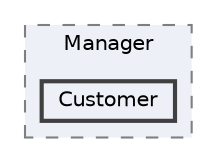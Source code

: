 digraph "101_Management_Common/Manager/Customer"
{
 // LATEX_PDF_SIZE
  bgcolor="transparent";
  edge [fontname=Helvetica,fontsize=10,labelfontname=Helvetica,labelfontsize=10];
  node [fontname=Helvetica,fontsize=10,shape=box,height=0.2,width=0.4];
  compound=true
  subgraph clusterdir_9e398023f8eae82c9a6fe3eb30352ac0 {
    graph [ bgcolor="#edf0f7", pencolor="grey50", label="Manager", fontname=Helvetica,fontsize=10 style="filled,dashed", URL="dir_9e398023f8eae82c9a6fe3eb30352ac0.html",tooltip=""]
  dir_929c3088c5bb286ae697e4098a3b0d79 [label="Customer", fillcolor="#edf0f7", color="grey25", style="filled,bold", URL="dir_929c3088c5bb286ae697e4098a3b0d79.html",tooltip=""];
  }
}

